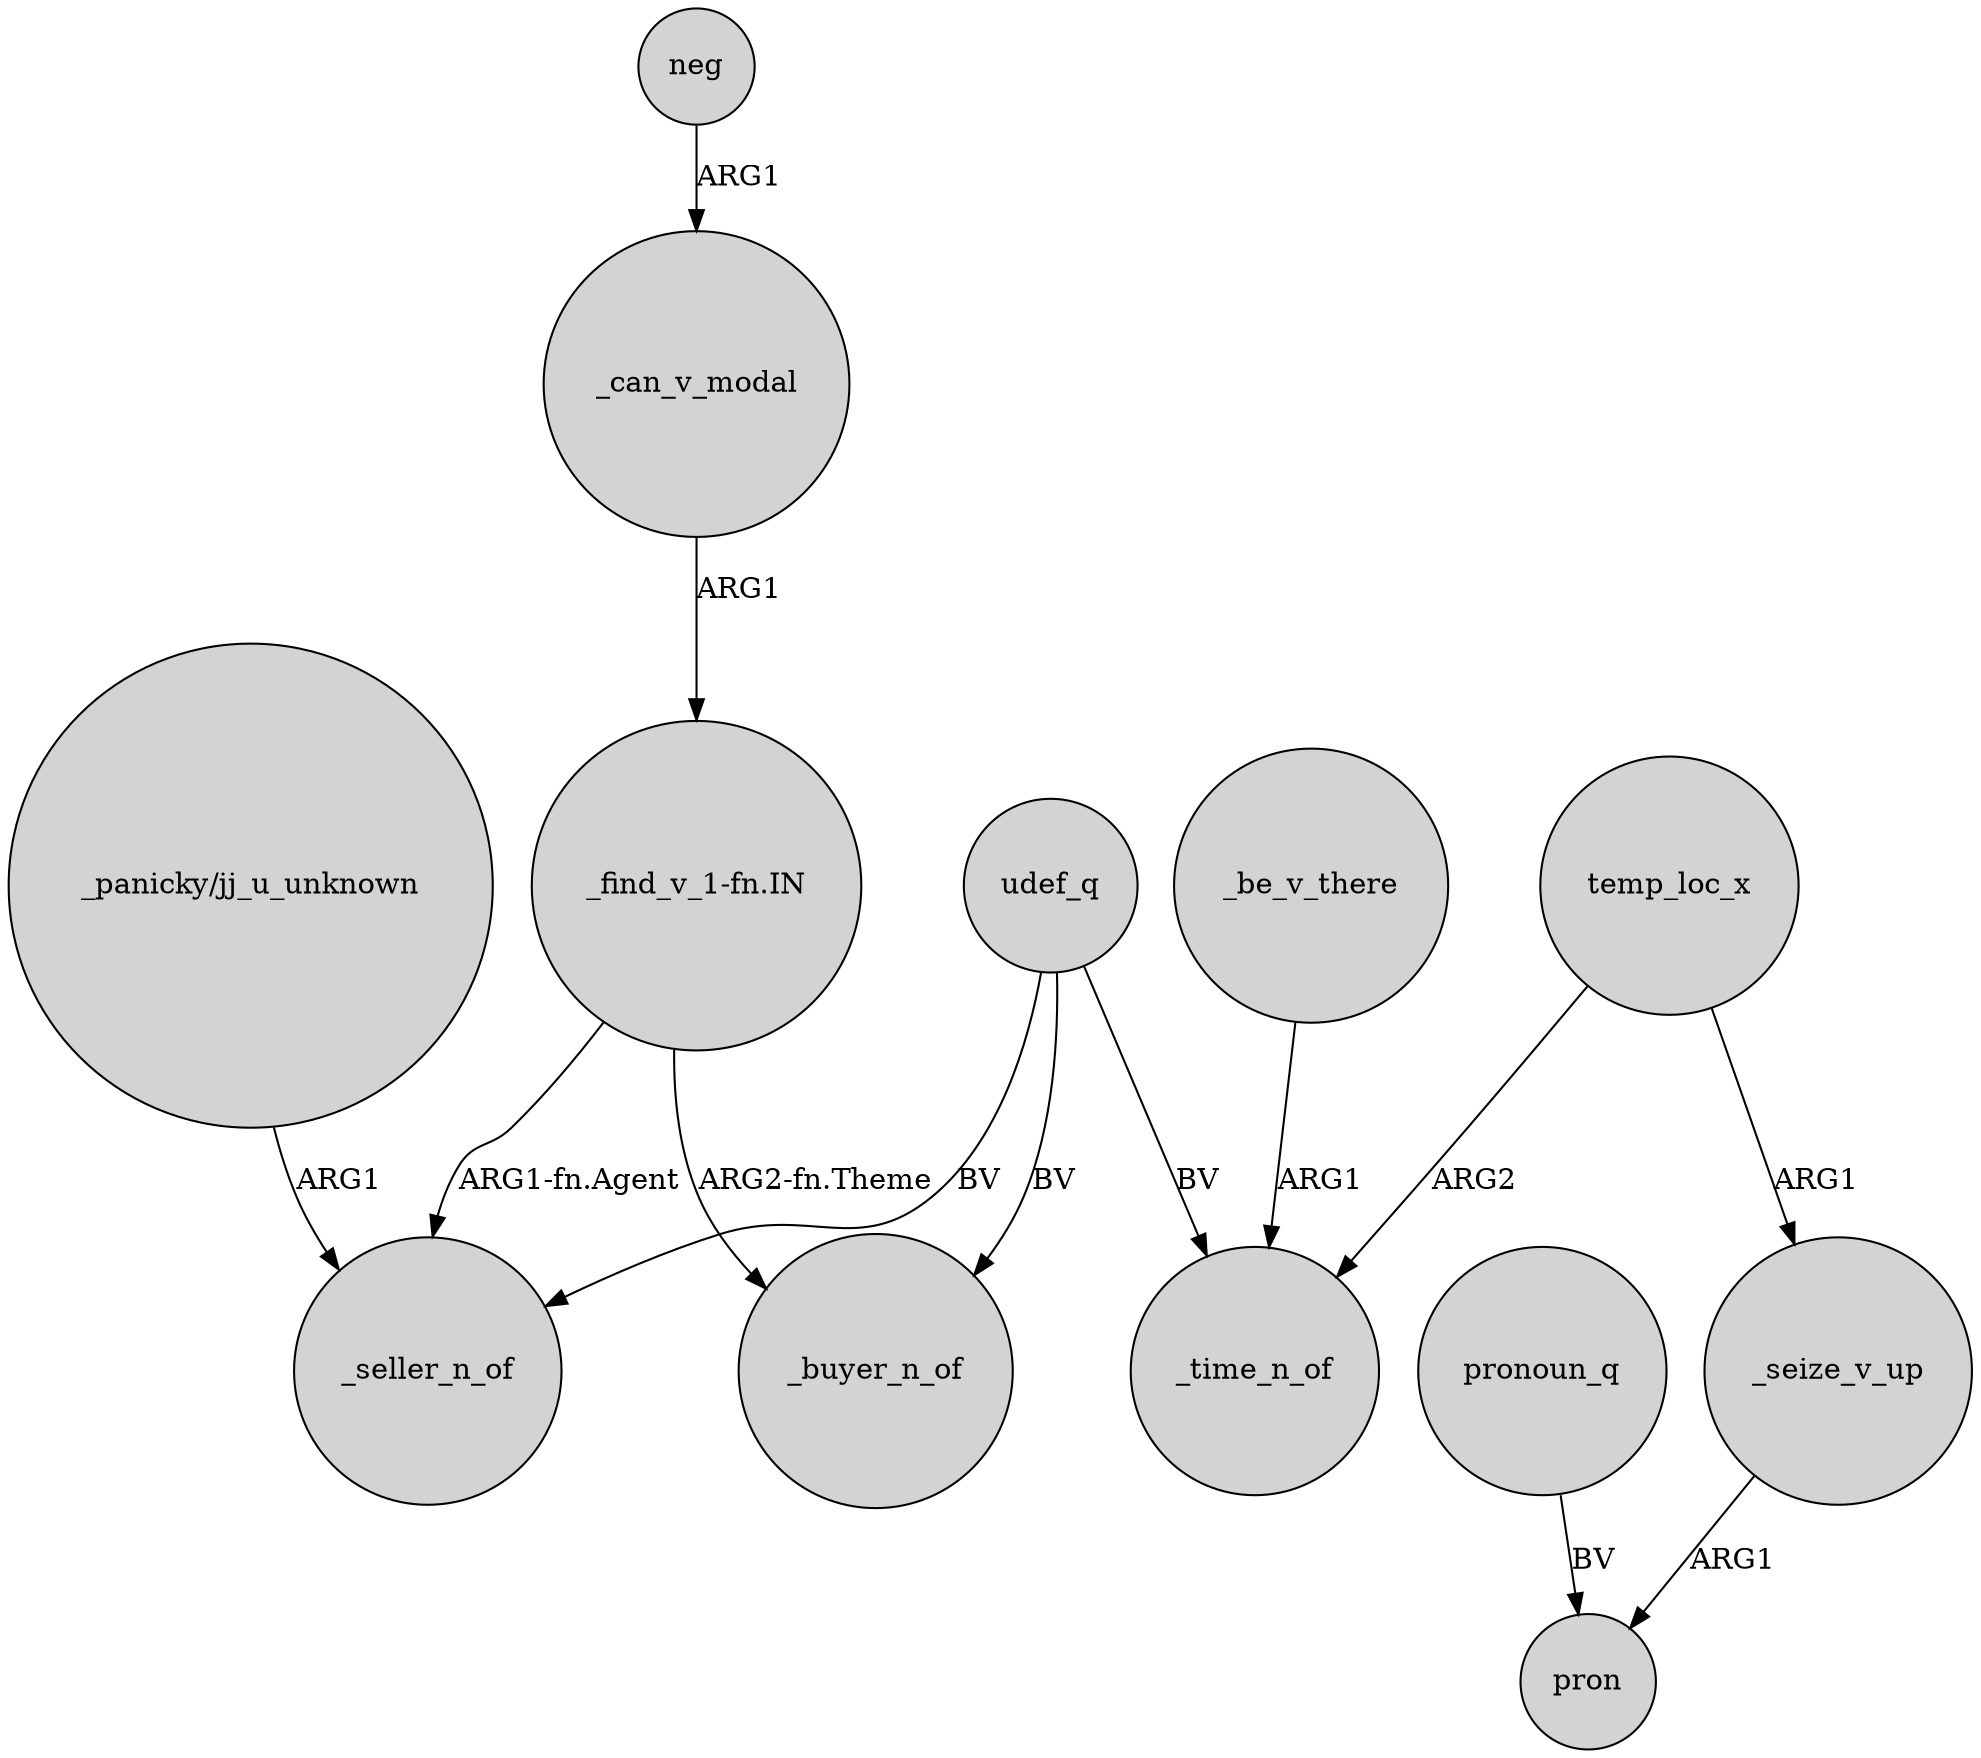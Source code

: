 digraph {
	node [shape=circle style=filled]
	_can_v_modal -> "_find_v_1-fn.IN" [label=ARG1]
	temp_loc_x -> _time_n_of [label=ARG2]
	_be_v_there -> _time_n_of [label=ARG1]
	temp_loc_x -> _seize_v_up [label=ARG1]
	"_panicky/jj_u_unknown" -> _seller_n_of [label=ARG1]
	"_find_v_1-fn.IN" -> _buyer_n_of [label="ARG2-fn.Theme"]
	udef_q -> _time_n_of [label=BV]
	udef_q -> _seller_n_of [label=BV]
	"_find_v_1-fn.IN" -> _seller_n_of [label="ARG1-fn.Agent"]
	udef_q -> _buyer_n_of [label=BV]
	neg -> _can_v_modal [label=ARG1]
	_seize_v_up -> pron [label=ARG1]
	pronoun_q -> pron [label=BV]
}

